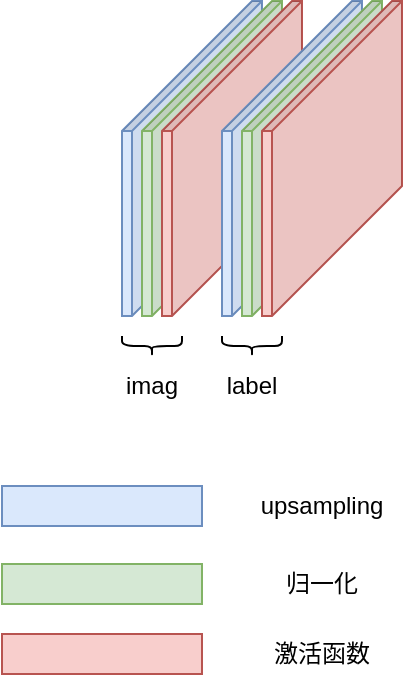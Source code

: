 <mxfile version="16.2.2" type="github"><diagram id="ZK2bOX9TEavWqExX3ket" name="Page-1"><mxGraphModel dx="1038" dy="491" grid="1" gridSize="10" guides="1" tooltips="1" connect="1" arrows="1" fold="1" page="1" pageScale="1" pageWidth="827" pageHeight="1169" math="0" shadow="0"><root><mxCell id="0"/><mxCell id="1" parent="0"/><mxCell id="JctGw8wy2mse7cbPfx0N-1" value="" style="shape=cube;whiteSpace=wrap;html=1;boundedLbl=1;backgroundOutline=1;darkOpacity=0.05;darkOpacity2=0.1;size=65;fillColor=#dae8fc;strokeColor=#6c8ebf;direction=south;" vertex="1" parent="1"><mxGeometry x="220" y="112.5" width="70" height="157.5" as="geometry"/></mxCell><mxCell id="JctGw8wy2mse7cbPfx0N-3" value="" style="shape=cube;whiteSpace=wrap;html=1;boundedLbl=1;backgroundOutline=1;darkOpacity=0.05;darkOpacity2=0.1;size=65;fillColor=#d5e8d4;strokeColor=#82b366;direction=south;" vertex="1" parent="1"><mxGeometry x="230" y="112.5" width="70" height="157.5" as="geometry"/></mxCell><mxCell id="JctGw8wy2mse7cbPfx0N-4" value="" style="shape=cube;whiteSpace=wrap;html=1;boundedLbl=1;backgroundOutline=1;darkOpacity=0.05;darkOpacity2=0.1;size=65;fillColor=#f8cecc;strokeColor=#b85450;direction=south;" vertex="1" parent="1"><mxGeometry x="240" y="112.5" width="70" height="157.5" as="geometry"/></mxCell><mxCell id="JctGw8wy2mse7cbPfx0N-5" value="" style="rounded=0;whiteSpace=wrap;html=1;fillColor=#dae8fc;strokeColor=#6c8ebf;" vertex="1" parent="1"><mxGeometry x="160" y="355" width="100" height="20" as="geometry"/></mxCell><mxCell id="JctGw8wy2mse7cbPfx0N-6" value="upsampling" style="text;html=1;strokeColor=none;fillColor=none;align=center;verticalAlign=middle;whiteSpace=wrap;rounded=0;" vertex="1" parent="1"><mxGeometry x="290" y="350" width="60" height="30" as="geometry"/></mxCell><mxCell id="JctGw8wy2mse7cbPfx0N-7" value="" style="rounded=0;whiteSpace=wrap;html=1;fillColor=#d5e8d4;strokeColor=#82b366;" vertex="1" parent="1"><mxGeometry x="160" y="394" width="100" height="20" as="geometry"/></mxCell><mxCell id="JctGw8wy2mse7cbPfx0N-8" value="归一化" style="text;html=1;strokeColor=none;fillColor=none;align=center;verticalAlign=middle;whiteSpace=wrap;rounded=0;" vertex="1" parent="1"><mxGeometry x="290" y="389" width="60" height="30" as="geometry"/></mxCell><mxCell id="JctGw8wy2mse7cbPfx0N-9" value="" style="rounded=0;whiteSpace=wrap;html=1;fillColor=#f8cecc;strokeColor=#b85450;" vertex="1" parent="1"><mxGeometry x="160" y="429" width="100" height="20" as="geometry"/></mxCell><mxCell id="JctGw8wy2mse7cbPfx0N-10" value="激活函数" style="text;html=1;strokeColor=none;fillColor=none;align=center;verticalAlign=middle;whiteSpace=wrap;rounded=0;" vertex="1" parent="1"><mxGeometry x="290" y="424" width="60" height="30" as="geometry"/></mxCell><mxCell id="JctGw8wy2mse7cbPfx0N-12" value="" style="shape=cube;whiteSpace=wrap;html=1;boundedLbl=1;backgroundOutline=1;darkOpacity=0.05;darkOpacity2=0.1;size=65;fillColor=#dae8fc;strokeColor=#6c8ebf;direction=south;" vertex="1" parent="1"><mxGeometry x="270" y="112.5" width="70" height="157.5" as="geometry"/></mxCell><mxCell id="JctGw8wy2mse7cbPfx0N-13" value="" style="shape=cube;whiteSpace=wrap;html=1;boundedLbl=1;backgroundOutline=1;darkOpacity=0.05;darkOpacity2=0.1;size=65;fillColor=#d5e8d4;strokeColor=#82b366;direction=south;" vertex="1" parent="1"><mxGeometry x="280" y="112.5" width="70" height="157.5" as="geometry"/></mxCell><mxCell id="JctGw8wy2mse7cbPfx0N-14" value="" style="shape=cube;whiteSpace=wrap;html=1;boundedLbl=1;backgroundOutline=1;darkOpacity=0.05;darkOpacity2=0.1;size=65;fillColor=#f8cecc;strokeColor=#b85450;direction=south;" vertex="1" parent="1"><mxGeometry x="290" y="112.5" width="70" height="157.5" as="geometry"/></mxCell><mxCell id="JctGw8wy2mse7cbPfx0N-15" value="" style="shape=curlyBracket;whiteSpace=wrap;html=1;rounded=1;direction=north;size=0.5;" vertex="1" parent="1"><mxGeometry x="220" y="280" width="30" height="10" as="geometry"/></mxCell><mxCell id="JctGw8wy2mse7cbPfx0N-19" value="" style="shape=curlyBracket;whiteSpace=wrap;html=1;rounded=1;direction=north;size=0.5;" vertex="1" parent="1"><mxGeometry x="270" y="280" width="30" height="10" as="geometry"/></mxCell><mxCell id="JctGw8wy2mse7cbPfx0N-20" value="imag" style="text;html=1;strokeColor=none;fillColor=none;align=center;verticalAlign=middle;whiteSpace=wrap;rounded=0;" vertex="1" parent="1"><mxGeometry x="205" y="290" width="60" height="30" as="geometry"/></mxCell><mxCell id="JctGw8wy2mse7cbPfx0N-21" value="label" style="text;html=1;strokeColor=none;fillColor=none;align=center;verticalAlign=middle;whiteSpace=wrap;rounded=0;" vertex="1" parent="1"><mxGeometry x="255" y="290" width="60" height="30" as="geometry"/></mxCell></root></mxGraphModel></diagram></mxfile>